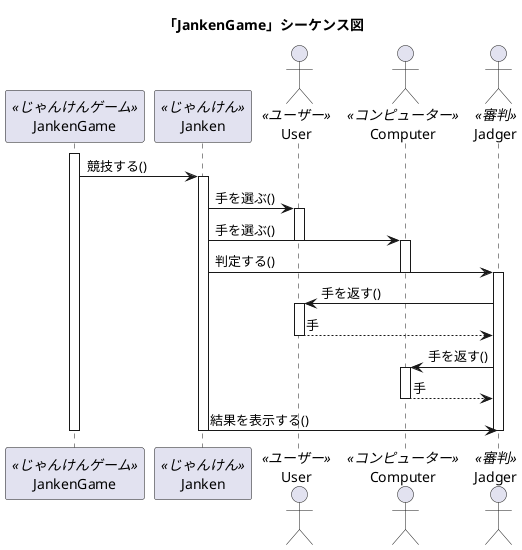 @startuml JankenGame
title 「JankenGame」シーケンス図

' 分類子の宣言：participant, actor, boundary, control, entity, database, collections, queue
' 省略した場合participantになる
' ここでの宣言順に並ぶ
participant JankenGame <<じゃんけんゲーム>>
participant Janken <<じゃんけん>>
actor User <<ユーザー>>
actor Computer <<コンピューター>>
actor Jadger <<審判>>

' ライフラインの活性化：activate, deactivate
activate JankenGame
JankenGame -> Janken: 競技する()
activate Janken
Janken -> User: 手を選ぶ()
activate User
Janken -> Computer: 手を選ぶ()
deactivate User
activate Computer
Janken -> Jadger: 判定する()
deactivate Computer
activate Jadger
Jadger -> User: 手を返す()
activate User

' return：最近活性化したライフラインに返す
return 手

deactivate User
Jadger -> Computer: 手を返す()
activate Computer
return 手
deactivate Computer
Janken -> Jadger: 結果を表示する()
deactivate Jadger
deactivate Janken
deactivate JankenGame
@enduml
